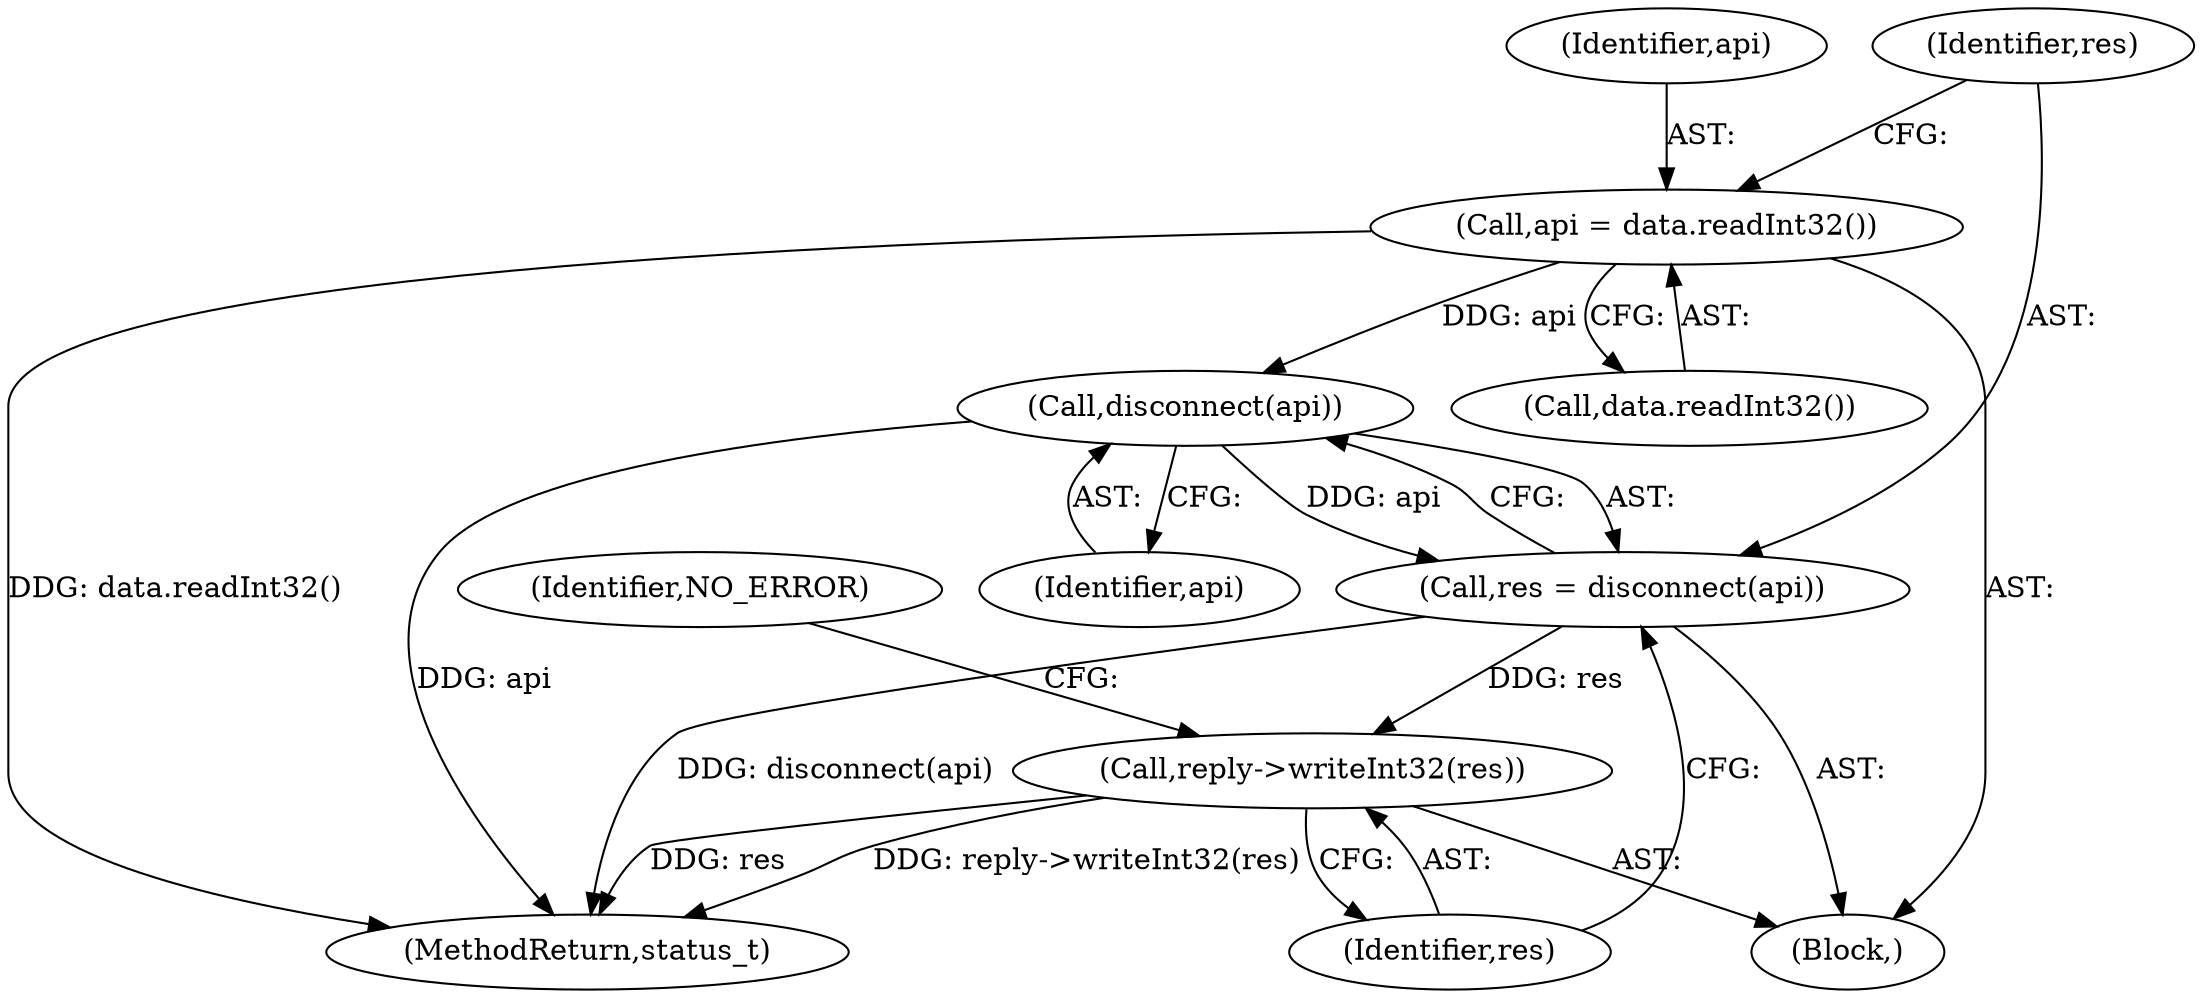 digraph "0_Android_a30d7d90c4f718e46fb41a99b3d52800e1011b73_0@API" {
"1000466" [label="(Call,api = data.readInt32())"];
"1000472" [label="(Call,disconnect(api))"];
"1000470" [label="(Call,res = disconnect(api))"];
"1000474" [label="(Call,reply->writeInt32(res))"];
"1000596" [label="(MethodReturn,status_t)"];
"1000468" [label="(Call,data.readInt32())"];
"1000475" [label="(Identifier,res)"];
"1000474" [label="(Call,reply->writeInt32(res))"];
"1000470" [label="(Call,res = disconnect(api))"];
"1000472" [label="(Call,disconnect(api))"];
"1000471" [label="(Identifier,res)"];
"1000466" [label="(Call,api = data.readInt32())"];
"1000477" [label="(Identifier,NO_ERROR)"];
"1000467" [label="(Identifier,api)"];
"1000473" [label="(Identifier,api)"];
"1000460" [label="(Block,)"];
"1000466" -> "1000460"  [label="AST: "];
"1000466" -> "1000468"  [label="CFG: "];
"1000467" -> "1000466"  [label="AST: "];
"1000468" -> "1000466"  [label="AST: "];
"1000471" -> "1000466"  [label="CFG: "];
"1000466" -> "1000596"  [label="DDG: data.readInt32()"];
"1000466" -> "1000472"  [label="DDG: api"];
"1000472" -> "1000470"  [label="AST: "];
"1000472" -> "1000473"  [label="CFG: "];
"1000473" -> "1000472"  [label="AST: "];
"1000470" -> "1000472"  [label="CFG: "];
"1000472" -> "1000596"  [label="DDG: api"];
"1000472" -> "1000470"  [label="DDG: api"];
"1000470" -> "1000460"  [label="AST: "];
"1000471" -> "1000470"  [label="AST: "];
"1000475" -> "1000470"  [label="CFG: "];
"1000470" -> "1000596"  [label="DDG: disconnect(api)"];
"1000470" -> "1000474"  [label="DDG: res"];
"1000474" -> "1000460"  [label="AST: "];
"1000474" -> "1000475"  [label="CFG: "];
"1000475" -> "1000474"  [label="AST: "];
"1000477" -> "1000474"  [label="CFG: "];
"1000474" -> "1000596"  [label="DDG: reply->writeInt32(res)"];
"1000474" -> "1000596"  [label="DDG: res"];
}

